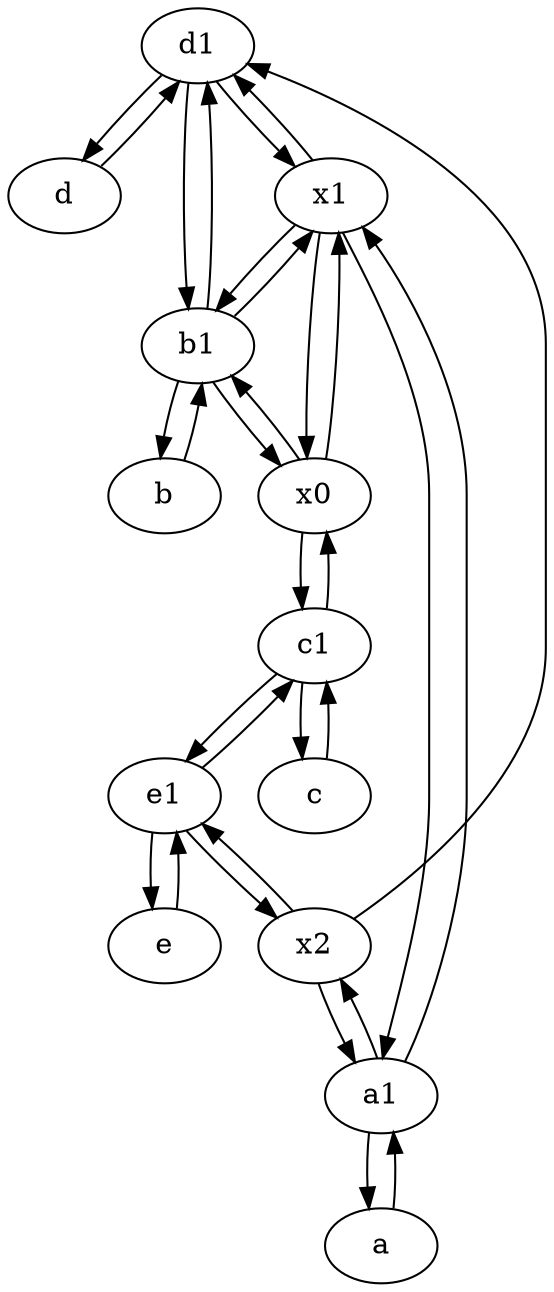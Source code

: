 digraph  {
	d1 [pos="25,30!"];
	a [pos="40,10!"];
	b [pos="50,20!"];
	d [pos="20,30!"];
	x0;
	e1 [pos="25,45!"];
	x1;
	a1 [pos="40,15!"];
	b1 [pos="45,20!"];
	c1 [pos="30,15!"];
	e [pos="30,50!"];
	x2;
	c [pos="20,10!"];
	x2 -> a1;
	x1 -> a1;
	c -> c1;
	d1 -> b1;
	d1 -> d;
	b -> b1;
	x0 -> x1;
	a1 -> x1;
	a1 -> x2;
	e1 -> e;
	a -> a1;
	e1 -> c1;
	x2 -> d1;
	e1 -> x2;
	x0 -> b1;
	d1 -> x1;
	x0 -> c1;
	c1 -> x0;
	c1 -> c;
	x1 -> b1;
	a1 -> a;
	b1 -> x0;
	x2 -> e1;
	b1 -> x1;
	b1 -> b;
	e -> e1;
	b1 -> d1;
	x1 -> d1;
	d -> d1;
	x1 -> x0;
	c1 -> e1;

	}